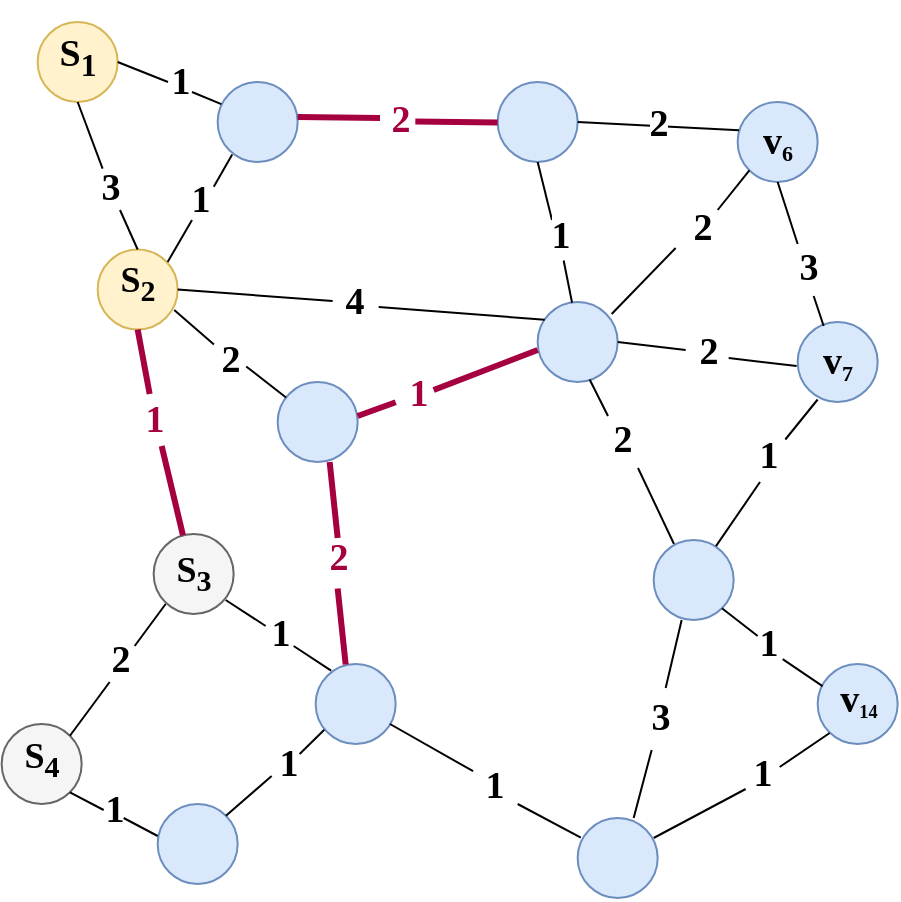 <mxfile version="21.5.0" type="github">
  <diagram name="第 1 页" id="j2yplrKJKtdQp9PI5hfO">
    <mxGraphModel dx="691" dy="385" grid="0" gridSize="10" guides="1" tooltips="1" connect="1" arrows="1" fold="1" page="0" pageScale="1" pageWidth="827" pageHeight="1169" math="0" shadow="0">
      <root>
        <mxCell id="0" />
        <mxCell id="1" parent="0" />
        <mxCell id="wmY2sJYsdxPil2rPHL7C-4" value="" style="ellipse;whiteSpace=wrap;html=1;aspect=fixed;fillColor=#dae8fc;strokeColor=#6c8ebf;" vertex="1" parent="1">
          <mxGeometry x="372.83" y="117" width="40" height="40" as="geometry" />
        </mxCell>
        <mxCell id="wmY2sJYsdxPil2rPHL7C-5" value="" style="ellipse;whiteSpace=wrap;html=1;aspect=fixed;fillColor=#dae8fc;strokeColor=#6c8ebf;" vertex="1" parent="1">
          <mxGeometry x="252.83" y="107" width="40" height="40" as="geometry" />
        </mxCell>
        <mxCell id="wmY2sJYsdxPil2rPHL7C-6" value="" style="ellipse;whiteSpace=wrap;html=1;aspect=fixed;fillColor=#DAE8FC;strokeColor=#6C8EBF;" vertex="1" parent="1">
          <mxGeometry x="402.83" y="227" width="40" height="40" as="geometry" />
        </mxCell>
        <mxCell id="wmY2sJYsdxPil2rPHL7C-7" value="" style="endArrow=none;html=1;rounded=0;entryX=0.5;entryY=1;entryDx=0;entryDy=0;fillColor=#0050ef;strokeColor=#000000;" edge="1" parent="1" target="wmY2sJYsdxPil2rPHL7C-5">
          <mxGeometry width="50" height="50" relative="1" as="geometry">
            <mxPoint x="280" y="176" as="sourcePoint" />
            <mxPoint x="252.83" y="267" as="targetPoint" />
          </mxGeometry>
        </mxCell>
        <mxCell id="wmY2sJYsdxPil2rPHL7C-8" value="" style="endArrow=none;html=1;rounded=0;entryX=0.017;entryY=0.354;entryDx=0;entryDy=0;entryPerimeter=0;exitX=1;exitY=0.5;exitDx=0;exitDy=0;fillColor=#0050ef;strokeColor=#000000;" edge="1" parent="1" source="wmY2sJYsdxPil2rPHL7C-5" target="wmY2sJYsdxPil2rPHL7C-4">
          <mxGeometry width="50" height="50" relative="1" as="geometry">
            <mxPoint x="292.83" y="117" as="sourcePoint" />
            <mxPoint x="362.83" y="127" as="targetPoint" />
          </mxGeometry>
        </mxCell>
        <mxCell id="wmY2sJYsdxPil2rPHL7C-9" value="2" style="edgeLabel;html=1;align=center;verticalAlign=middle;resizable=0;points=[];fontFamily=Comic Sans MS;fontSize=19;fontStyle=1" vertex="1" connectable="0" parent="wmY2sJYsdxPil2rPHL7C-8">
          <mxGeometry x="-0.282" y="-2" relative="1" as="geometry">
            <mxPoint x="11" y="-3" as="offset" />
          </mxGeometry>
        </mxCell>
        <mxCell id="wmY2sJYsdxPil2rPHL7C-10" value="" style="ellipse;whiteSpace=wrap;html=1;aspect=fixed;fillColor=#fff2cc;strokeColor=#d6b656;" vertex="1" parent="1">
          <mxGeometry x="22.83" y="77" width="40" height="40" as="geometry" />
        </mxCell>
        <mxCell id="wmY2sJYsdxPil2rPHL7C-11" value="" style="ellipse;whiteSpace=wrap;html=1;aspect=fixed;fillColor=#fff2cc;strokeColor=#d6b656;" vertex="1" parent="1">
          <mxGeometry x="52.83" y="190.75" width="40" height="40" as="geometry" />
        </mxCell>
        <mxCell id="wmY2sJYsdxPil2rPHL7C-12" value="" style="ellipse;whiteSpace=wrap;html=1;aspect=fixed;fillColor=#DAE8FC;strokeColor=#6C8EBF;" vertex="1" parent="1">
          <mxGeometry x="112.83" y="107" width="40" height="40" as="geometry" />
        </mxCell>
        <mxCell id="wmY2sJYsdxPil2rPHL7C-13" value="" style="ellipse;whiteSpace=wrap;html=1;aspect=fixed;fillColor=#DAE8FC;strokeColor=#6C8EBF;" vertex="1" parent="1">
          <mxGeometry x="142.83" y="257" width="40" height="40" as="geometry" />
        </mxCell>
        <mxCell id="wmY2sJYsdxPil2rPHL7C-14" value="" style="ellipse;whiteSpace=wrap;html=1;aspect=fixed;fillColor=#dae8fc;strokeColor=#6c8ebf;" vertex="1" parent="1">
          <mxGeometry x="272.83" y="217" width="40" height="40" as="geometry" />
        </mxCell>
        <mxCell id="wmY2sJYsdxPil2rPHL7C-16" value="" style="endArrow=none;html=1;rounded=0;entryX=0.957;entryY=0.757;entryDx=0;entryDy=0;entryPerimeter=0;" edge="1" parent="1" source="wmY2sJYsdxPil2rPHL7C-100" target="wmY2sJYsdxPil2rPHL7C-11">
          <mxGeometry width="50" height="50" relative="1" as="geometry">
            <mxPoint x="202.83" y="317" as="sourcePoint" />
            <mxPoint x="272.83" y="247" as="targetPoint" />
          </mxGeometry>
        </mxCell>
        <mxCell id="wmY2sJYsdxPil2rPHL7C-17" value="" style="endArrow=none;html=1;rounded=0;entryX=0.182;entryY=0.907;entryDx=0;entryDy=0;fillColor=#0050ef;strokeColor=#000000;exitX=0.886;exitY=0.077;exitDx=0;exitDy=0;exitPerimeter=0;entryPerimeter=0;" edge="1" parent="1" source="wmY2sJYsdxPil2rPHL7C-103" target="wmY2sJYsdxPil2rPHL7C-12">
          <mxGeometry width="50" height="50" relative="1" as="geometry">
            <mxPoint x="111" y="157" as="sourcePoint" />
            <mxPoint x="252.83" y="267" as="targetPoint" />
          </mxGeometry>
        </mxCell>
        <mxCell id="wmY2sJYsdxPil2rPHL7C-18" value="" style="endArrow=none;html=1;rounded=0;exitX=0.5;exitY=1;exitDx=0;exitDy=0;fillColor=#0050ef;strokeColor=#000000;entryX=0.253;entryY=-0.185;entryDx=0;entryDy=0;entryPerimeter=0;" edge="1" parent="1" source="wmY2sJYsdxPil2rPHL7C-10" target="wmY2sJYsdxPil2rPHL7C-101">
          <mxGeometry width="50" height="50" relative="1" as="geometry">
            <mxPoint x="202.83" y="317" as="sourcePoint" />
            <mxPoint x="56" y="154" as="targetPoint" />
          </mxGeometry>
        </mxCell>
        <mxCell id="wmY2sJYsdxPil2rPHL7C-19" value="" style="endArrow=none;html=1;rounded=0;exitX=1;exitY=0.5;exitDx=0;exitDy=0;fillColor=#0050ef;strokeColor=#000000;" edge="1" parent="1" source="wmY2sJYsdxPil2rPHL7C-10">
          <mxGeometry width="50" height="50" relative="1" as="geometry">
            <mxPoint x="202.83" y="317" as="sourcePoint" />
            <mxPoint x="88" y="107" as="targetPoint" />
          </mxGeometry>
        </mxCell>
        <mxCell id="wmY2sJYsdxPil2rPHL7C-20" value="" style="endArrow=none;html=1;rounded=0;entryX=1;entryY=0.5;entryDx=0;entryDy=0;" edge="1" parent="1" target="wmY2sJYsdxPil2rPHL7C-14">
          <mxGeometry width="50" height="50" relative="1" as="geometry">
            <mxPoint x="346.83" y="241" as="sourcePoint" />
            <mxPoint x="252.83" y="267" as="targetPoint" />
          </mxGeometry>
        </mxCell>
        <mxCell id="wmY2sJYsdxPil2rPHL7C-21" value="" style="endArrow=none;html=1;rounded=0;entryX=0.5;entryY=1;entryDx=0;entryDy=0;" edge="1" parent="1" target="wmY2sJYsdxPil2rPHL7C-4">
          <mxGeometry width="50" height="50" relative="1" as="geometry">
            <mxPoint x="402.83" y="188" as="sourcePoint" />
            <mxPoint x="252.83" y="267" as="targetPoint" />
          </mxGeometry>
        </mxCell>
        <mxCell id="wmY2sJYsdxPil2rPHL7C-22" value="" style="endArrow=none;html=1;rounded=0;entryX=0;entryY=1;entryDx=0;entryDy=0;" edge="1" parent="1" target="wmY2sJYsdxPil2rPHL7C-4">
          <mxGeometry width="50" height="50" relative="1" as="geometry">
            <mxPoint x="362.83" y="171" as="sourcePoint" />
            <mxPoint x="252.83" y="267" as="targetPoint" />
          </mxGeometry>
        </mxCell>
        <mxCell id="wmY2sJYsdxPil2rPHL7C-40" value="" style="ellipse;whiteSpace=wrap;html=1;aspect=fixed;fillColor=#DAE8FC;strokeColor=#6C8EBF;fontColor=#333333;" vertex="1" parent="1">
          <mxGeometry x="161.83" y="398" width="40" height="40" as="geometry" />
        </mxCell>
        <mxCell id="wmY2sJYsdxPil2rPHL7C-41" value="" style="ellipse;whiteSpace=wrap;html=1;aspect=fixed;fillColor=#f5f5f5;strokeColor=#666666;fontColor=#333333;" vertex="1" parent="1">
          <mxGeometry x="80.83" y="333" width="40" height="40" as="geometry" />
        </mxCell>
        <mxCell id="wmY2sJYsdxPil2rPHL7C-42" value="" style="ellipse;whiteSpace=wrap;html=1;aspect=fixed;fillColor=#DAE8FC;strokeColor=#6C8EBF;fontColor=#333333;gradientColor=none;" vertex="1" parent="1">
          <mxGeometry x="82.83" y="468" width="40" height="40" as="geometry" />
        </mxCell>
        <mxCell id="wmY2sJYsdxPil2rPHL7C-43" value="" style="ellipse;whiteSpace=wrap;html=1;aspect=fixed;fillColor=#f5f5f5;strokeColor=#666666;fontColor=#333333;" vertex="1" parent="1">
          <mxGeometry x="4.83" y="428" width="40" height="40" as="geometry" />
        </mxCell>
        <mxCell id="wmY2sJYsdxPil2rPHL7C-44" value="" style="endArrow=none;html=1;rounded=0;strokeWidth=3;fillColor=#d80073;strokeColor=#A50040;entryX=0.5;entryY=1;entryDx=0;entryDy=0;" edge="1" parent="1" target="wmY2sJYsdxPil2rPHL7C-11">
          <mxGeometry width="50" height="50" relative="1" as="geometry">
            <mxPoint x="78.83" y="263" as="sourcePoint" />
            <mxPoint x="61.83" y="247" as="targetPoint" />
          </mxGeometry>
        </mxCell>
        <mxCell id="wmY2sJYsdxPil2rPHL7C-45" value="" style="ellipse;whiteSpace=wrap;html=1;aspect=fixed;fillColor=#DAE8FC;strokeColor=#6C8EBF;" vertex="1" parent="1">
          <mxGeometry x="412.83" y="398" width="40" height="40" as="geometry" />
        </mxCell>
        <mxCell id="wmY2sJYsdxPil2rPHL7C-46" value="" style="ellipse;whiteSpace=wrap;html=1;aspect=fixed;fillColor=#DAE8FC;strokeColor=#6C8EBF;" vertex="1" parent="1">
          <mxGeometry x="330.83" y="336" width="40" height="40" as="geometry" />
        </mxCell>
        <mxCell id="wmY2sJYsdxPil2rPHL7C-47" value="" style="ellipse;whiteSpace=wrap;html=1;aspect=fixed;fillColor=#DAE8FC;strokeColor=#6C8EBF;" vertex="1" parent="1">
          <mxGeometry x="292.83" y="475" width="40" height="40" as="geometry" />
        </mxCell>
        <mxCell id="wmY2sJYsdxPil2rPHL7C-48" value="" style="endArrow=none;html=1;rounded=0;entryX=1;entryY=1;entryDx=0;entryDy=0;" edge="1" parent="1" target="wmY2sJYsdxPil2rPHL7C-43">
          <mxGeometry width="50" height="50" relative="1" as="geometry">
            <mxPoint x="55.83" y="471" as="sourcePoint" />
            <mxPoint x="-20.17" y="496" as="targetPoint" />
          </mxGeometry>
        </mxCell>
        <mxCell id="wmY2sJYsdxPil2rPHL7C-49" value="" style="endArrow=none;html=1;rounded=0;exitX=1;exitY=0;exitDx=0;exitDy=0;" edge="1" parent="1" source="wmY2sJYsdxPil2rPHL7C-43">
          <mxGeometry width="50" height="50" relative="1" as="geometry">
            <mxPoint x="92.83" y="498" as="sourcePoint" />
            <mxPoint x="58.83" y="407" as="targetPoint" />
          </mxGeometry>
        </mxCell>
        <mxCell id="wmY2sJYsdxPil2rPHL7C-50" value="&lt;h2 style=&quot;&quot;&gt;&lt;font style=&quot;font-size: 19px;&quot;&gt;v&lt;/font&gt;&lt;font style=&quot;font-size: 13.194px;&quot;&gt;&lt;sub&gt;6&lt;/sub&gt;&lt;/font&gt;&lt;/h2&gt;" style="text;html=1;strokeColor=none;fillColor=none;align=center;verticalAlign=middle;whiteSpace=wrap;rounded=0;fontFamily=Comic Sans MS;" vertex="1" parent="1">
          <mxGeometry x="382.83" y="128.25" width="20" height="17.5" as="geometry" />
        </mxCell>
        <mxCell id="wmY2sJYsdxPil2rPHL7C-52" value="&lt;font color=&quot;#a50040&quot; style=&quot;font-size: 19px;&quot; face=&quot;Comic Sans MS&quot;&gt;&lt;b&gt;1&lt;/b&gt;&lt;/font&gt;" style="text;html=1;strokeColor=none;fillColor=none;align=center;verticalAlign=middle;whiteSpace=wrap;rounded=0;" vertex="1" parent="1">
          <mxGeometry x="69.83" y="267" width="23" height="18" as="geometry" />
        </mxCell>
        <mxCell id="wmY2sJYsdxPil2rPHL7C-53" value="" style="endArrow=none;html=1;rounded=0;strokeWidth=3;fillColor=#d80073;strokeColor=#A50040;entryX=0.5;entryY=1;entryDx=0;entryDy=0;exitX=0.366;exitY=0.015;exitDx=0;exitDy=0;exitPerimeter=0;" edge="1" parent="1" source="wmY2sJYsdxPil2rPHL7C-41">
          <mxGeometry width="50" height="50" relative="1" as="geometry">
            <mxPoint x="90.83" y="321" as="sourcePoint" />
            <mxPoint x="84.83" y="289" as="targetPoint" />
          </mxGeometry>
        </mxCell>
        <mxCell id="wmY2sJYsdxPil2rPHL7C-54" value="" style="endArrow=none;html=1;rounded=0;strokeWidth=3;fillColor=#d80073;strokeColor=#A50040;entryX=0.5;entryY=1;entryDx=0;entryDy=0;" edge="1" parent="1">
          <mxGeometry width="50" height="50" relative="1" as="geometry">
            <mxPoint x="172.83" y="335" as="sourcePoint" />
            <mxPoint x="168.83" y="297" as="targetPoint" />
          </mxGeometry>
        </mxCell>
        <mxCell id="wmY2sJYsdxPil2rPHL7C-55" value="&lt;font color=&quot;#a50040&quot; style=&quot;font-size: 19px;&quot; face=&quot;Comic Sans MS&quot;&gt;&lt;b&gt;2&lt;/b&gt;&lt;/font&gt;" style="text;html=1;strokeColor=none;fillColor=none;align=center;verticalAlign=middle;whiteSpace=wrap;rounded=0;" vertex="1" parent="1">
          <mxGeometry x="161.83" y="336" width="23" height="18" as="geometry" />
        </mxCell>
        <mxCell id="wmY2sJYsdxPil2rPHL7C-56" style="edgeStyle=orthogonalEdgeStyle;rounded=0;orthogonalLoop=1;jettySize=auto;html=1;exitX=0.5;exitY=1;exitDx=0;exitDy=0;" edge="1" parent="1" source="wmY2sJYsdxPil2rPHL7C-55" target="wmY2sJYsdxPil2rPHL7C-55">
          <mxGeometry relative="1" as="geometry" />
        </mxCell>
        <mxCell id="wmY2sJYsdxPil2rPHL7C-57" value="" style="endArrow=none;html=1;rounded=0;strokeWidth=3;fillColor=#d80073;strokeColor=#A50040;entryX=0.5;entryY=1;entryDx=0;entryDy=0;" edge="1" parent="1">
          <mxGeometry width="50" height="50" relative="1" as="geometry">
            <mxPoint x="176.83" y="398.25" as="sourcePoint" />
            <mxPoint x="172.83" y="360.25" as="targetPoint" />
          </mxGeometry>
        </mxCell>
        <mxCell id="wmY2sJYsdxPil2rPHL7C-58" value="" style="endArrow=none;html=1;rounded=0;" edge="1" parent="1">
          <mxGeometry width="50" height="50" relative="1" as="geometry">
            <mxPoint x="136.83" y="379" as="sourcePoint" />
            <mxPoint x="116.83" y="366" as="targetPoint" />
          </mxGeometry>
        </mxCell>
        <mxCell id="wmY2sJYsdxPil2rPHL7C-59" value="&lt;font style=&quot;font-size: 19px;&quot; face=&quot;Comic Sans MS&quot;&gt;&lt;b&gt;4&lt;/b&gt;&lt;/font&gt;" style="text;html=1;strokeColor=none;fillColor=none;align=center;verticalAlign=middle;whiteSpace=wrap;rounded=0;fontColor=#000000;" vertex="1" parent="1">
          <mxGeometry x="170.33" y="207.5" width="23" height="18" as="geometry" />
        </mxCell>
        <mxCell id="wmY2sJYsdxPil2rPHL7C-61" value="&lt;font style=&quot;font-size: 19px;&quot; face=&quot;Comic Sans MS&quot;&gt;&lt;b&gt;2&lt;/b&gt;&lt;/font&gt;" style="text;html=1;strokeColor=none;fillColor=none;align=center;verticalAlign=middle;whiteSpace=wrap;rounded=0;fontColor=#000000;" vertex="1" parent="1">
          <mxGeometry x="304.33" y="277" width="23" height="18" as="geometry" />
        </mxCell>
        <mxCell id="wmY2sJYsdxPil2rPHL7C-63" value="&lt;font style=&quot;font-size: 19px;&quot; face=&quot;Comic Sans MS&quot;&gt;&lt;b&gt;1&lt;/b&gt;&lt;/font&gt;" style="text;html=1;strokeColor=none;fillColor=none;align=center;verticalAlign=middle;whiteSpace=wrap;rounded=0;fontColor=#000000;" vertex="1" parent="1">
          <mxGeometry x="376.83" y="285" width="23" height="18" as="geometry" />
        </mxCell>
        <mxCell id="wmY2sJYsdxPil2rPHL7C-66" value="&lt;font style=&quot;font-size: 19px;&quot; face=&quot;Comic Sans MS&quot;&gt;&lt;b&gt;1&lt;/b&gt;&lt;/font&gt;" style="text;html=1;strokeColor=none;fillColor=none;align=center;verticalAlign=middle;whiteSpace=wrap;rounded=0;fontColor=#000000;" vertex="1" parent="1">
          <mxGeometry x="239.83" y="450" width="23" height="18" as="geometry" />
        </mxCell>
        <mxCell id="wmY2sJYsdxPil2rPHL7C-69" value="&lt;font size=&quot;1&quot; face=&quot;Comic Sans MS&quot;&gt;&lt;b style=&quot;font-size: 19px;&quot;&gt;3&lt;/b&gt;&lt;/font&gt;" style="text;html=1;strokeColor=none;fillColor=none;align=center;verticalAlign=middle;whiteSpace=wrap;rounded=0;" vertex="1" parent="1">
          <mxGeometry x="325.83" y="418" width="17" height="14.5" as="geometry" />
        </mxCell>
        <mxCell id="wmY2sJYsdxPil2rPHL7C-70" value="" style="endArrow=none;html=1;rounded=0;" edge="1" parent="1">
          <mxGeometry width="50" height="50" relative="1" as="geometry">
            <mxPoint x="336.83" y="410" as="sourcePoint" />
            <mxPoint x="344.83" y="376" as="targetPoint" />
          </mxGeometry>
        </mxCell>
        <mxCell id="wmY2sJYsdxPil2rPHL7C-71" value="" style="endArrow=none;html=1;rounded=0;" edge="1" parent="1">
          <mxGeometry width="50" height="50" relative="1" as="geometry">
            <mxPoint x="320.83" y="475" as="sourcePoint" />
            <mxPoint x="329.83" y="441" as="targetPoint" />
          </mxGeometry>
        </mxCell>
        <mxCell id="wmY2sJYsdxPil2rPHL7C-72" value="" style="endArrow=none;html=1;rounded=0;entryX=1;entryY=1;entryDx=0;entryDy=0;" edge="1" parent="1" target="wmY2sJYsdxPil2rPHL7C-46">
          <mxGeometry width="50" height="50" relative="1" as="geometry">
            <mxPoint x="382.83" y="384" as="sourcePoint" />
            <mxPoint x="355.83" y="384" as="targetPoint" />
          </mxGeometry>
        </mxCell>
        <mxCell id="wmY2sJYsdxPil2rPHL7C-74" value="&lt;font size=&quot;1&quot; face=&quot;Comic Sans MS&quot;&gt;&lt;b style=&quot;font-size: 19px;&quot;&gt;1&lt;/b&gt;&lt;/font&gt;" style="text;html=1;strokeColor=none;fillColor=none;align=center;verticalAlign=middle;whiteSpace=wrap;rounded=0;" vertex="1" parent="1">
          <mxGeometry x="379.83" y="381" width="17" height="14.5" as="geometry" />
        </mxCell>
        <mxCell id="wmY2sJYsdxPil2rPHL7C-75" value="" style="endArrow=none;html=1;rounded=0;entryX=0.913;entryY=1.004;entryDx=0;entryDy=0;entryPerimeter=0;exitX=0.061;exitY=0.277;exitDx=0;exitDy=0;exitPerimeter=0;" edge="1" parent="1" source="wmY2sJYsdxPil2rPHL7C-45" target="wmY2sJYsdxPil2rPHL7C-74">
          <mxGeometry width="50" height="50" relative="1" as="geometry">
            <mxPoint x="412.83" y="412" as="sourcePoint" />
            <mxPoint x="396.83" y="398" as="targetPoint" />
          </mxGeometry>
        </mxCell>
        <mxCell id="wmY2sJYsdxPil2rPHL7C-77" value="&lt;h2 style=&quot;&quot;&gt;&lt;font style=&quot;font-size: 19px;&quot;&gt;v&lt;/font&gt;&lt;font style=&quot;font-size: 10.995px;&quot;&gt;&lt;sub&gt;14&lt;/sub&gt;&lt;/font&gt;&lt;/h2&gt;" style="text;html=1;strokeColor=none;fillColor=none;align=center;verticalAlign=middle;whiteSpace=wrap;rounded=0;fontFamily=Comic Sans MS;" vertex="1" parent="1">
          <mxGeometry x="422.58" y="406.5" width="20.5" height="18" as="geometry" />
        </mxCell>
        <mxCell id="wmY2sJYsdxPil2rPHL7C-78" value="&lt;font size=&quot;1&quot; face=&quot;Comic Sans MS&quot;&gt;&lt;b style=&quot;font-size: 19px;&quot;&gt;2&lt;/b&gt;&lt;/font&gt;" style="text;html=1;strokeColor=none;fillColor=none;align=center;verticalAlign=middle;whiteSpace=wrap;rounded=0;" vertex="1" parent="1">
          <mxGeometry x="55.83" y="389" width="17" height="14.5" as="geometry" />
        </mxCell>
        <mxCell id="wmY2sJYsdxPil2rPHL7C-79" value="" style="endArrow=none;html=1;rounded=0;exitX=1;exitY=0;exitDx=0;exitDy=0;" edge="1" parent="1">
          <mxGeometry width="50" height="50" relative="1" as="geometry">
            <mxPoint x="71.33" y="389" as="sourcePoint" />
            <mxPoint x="86.83" y="368" as="targetPoint" />
          </mxGeometry>
        </mxCell>
        <mxCell id="wmY2sJYsdxPil2rPHL7C-80" value="&lt;font size=&quot;1&quot; face=&quot;Comic Sans MS&quot;&gt;&lt;b style=&quot;font-size: 19px;&quot;&gt;1&lt;/b&gt;&lt;/font&gt;" style="text;html=1;strokeColor=none;fillColor=none;align=center;verticalAlign=middle;whiteSpace=wrap;rounded=0;" vertex="1" parent="1">
          <mxGeometry x="135.83" y="376" width="17" height="14.5" as="geometry" />
        </mxCell>
        <mxCell id="wmY2sJYsdxPil2rPHL7C-81" value="" style="endArrow=none;html=1;rounded=0;exitX=0.193;exitY=0.083;exitDx=0;exitDy=0;exitPerimeter=0;" edge="1" parent="1" source="wmY2sJYsdxPil2rPHL7C-40">
          <mxGeometry width="50" height="50" relative="1" as="geometry">
            <mxPoint x="170.83" y="402" as="sourcePoint" />
            <mxPoint x="150.83" y="389" as="targetPoint" />
          </mxGeometry>
        </mxCell>
        <mxCell id="wmY2sJYsdxPil2rPHL7C-82" value="&lt;font size=&quot;1&quot; face=&quot;Comic Sans MS&quot;&gt;&lt;b style=&quot;font-size: 19px;&quot;&gt;1&lt;/b&gt;&lt;/font&gt;" style="text;html=1;strokeColor=none;fillColor=none;align=center;verticalAlign=middle;whiteSpace=wrap;rounded=0;" vertex="1" parent="1">
          <mxGeometry x="52.83" y="464" width="17" height="14.5" as="geometry" />
        </mxCell>
        <mxCell id="wmY2sJYsdxPil2rPHL7C-83" value="" style="endArrow=none;html=1;rounded=0;entryX=1;entryY=1;entryDx=0;entryDy=0;" edge="1" parent="1">
          <mxGeometry width="50" height="50" relative="1" as="geometry">
            <mxPoint x="82.83" y="484" as="sourcePoint" />
            <mxPoint x="65.83" y="475" as="targetPoint" />
          </mxGeometry>
        </mxCell>
        <mxCell id="wmY2sJYsdxPil2rPHL7C-84" value="&lt;font size=&quot;1&quot; face=&quot;Comic Sans MS&quot;&gt;&lt;b style=&quot;font-size: 19px;&quot;&gt;1&lt;/b&gt;&lt;/font&gt;" style="text;html=1;strokeColor=none;fillColor=none;align=center;verticalAlign=middle;whiteSpace=wrap;rounded=0;" vertex="1" parent="1">
          <mxGeometry x="376.83" y="446" width="17" height="14.5" as="geometry" />
        </mxCell>
        <mxCell id="wmY2sJYsdxPil2rPHL7C-85" value="" style="endArrow=none;html=1;rounded=0;" edge="1" parent="1">
          <mxGeometry width="50" height="50" relative="1" as="geometry">
            <mxPoint x="393.83" y="449.5" as="sourcePoint" />
            <mxPoint x="418.83" y="432.5" as="targetPoint" />
          </mxGeometry>
        </mxCell>
        <mxCell id="wmY2sJYsdxPil2rPHL7C-86" value="" style="endArrow=none;html=1;rounded=0;entryX=0;entryY=1;entryDx=0;entryDy=0;" edge="1" parent="1" target="wmY2sJYsdxPil2rPHL7C-84">
          <mxGeometry width="50" height="50" relative="1" as="geometry">
            <mxPoint x="330.83" y="485" as="sourcePoint" />
            <mxPoint x="355.83" y="468" as="targetPoint" />
          </mxGeometry>
        </mxCell>
        <mxCell id="wmY2sJYsdxPil2rPHL7C-87" value="&lt;font size=&quot;1&quot; face=&quot;Comic Sans MS&quot;&gt;&lt;b style=&quot;font-size: 19px;&quot;&gt;1&lt;/b&gt;&lt;/font&gt;" style="text;html=1;strokeColor=none;fillColor=none;align=center;verticalAlign=middle;whiteSpace=wrap;rounded=0;" vertex="1" parent="1">
          <mxGeometry x="139.83" y="440.5" width="17" height="14.5" as="geometry" />
        </mxCell>
        <mxCell id="wmY2sJYsdxPil2rPHL7C-88" value="" style="endArrow=none;html=1;rounded=0;entryX=0.108;entryY=0.821;entryDx=0;entryDy=0;entryPerimeter=0;" edge="1" parent="1" target="wmY2sJYsdxPil2rPHL7C-40">
          <mxGeometry width="50" height="50" relative="1" as="geometry">
            <mxPoint x="153.83" y="443" as="sourcePoint" />
            <mxPoint x="120.83" y="426.25" as="targetPoint" />
          </mxGeometry>
        </mxCell>
        <mxCell id="wmY2sJYsdxPil2rPHL7C-89" value="" style="endArrow=none;html=1;rounded=0;exitX=1;exitY=0;exitDx=0;exitDy=0;" edge="1" parent="1" source="wmY2sJYsdxPil2rPHL7C-42">
          <mxGeometry width="50" height="50" relative="1" as="geometry">
            <mxPoint x="120.83" y="478" as="sourcePoint" />
            <mxPoint x="139.83" y="454" as="targetPoint" />
          </mxGeometry>
        </mxCell>
        <mxCell id="wmY2sJYsdxPil2rPHL7C-90" value="&lt;font color=&quot;#a50040&quot; style=&quot;font-size: 19px;&quot; face=&quot;Comic Sans MS&quot;&gt;&lt;b&gt;1&lt;/b&gt;&lt;/font&gt;" style="text;html=1;strokeColor=none;fillColor=none;align=center;verticalAlign=middle;whiteSpace=wrap;rounded=0;" vertex="1" parent="1">
          <mxGeometry x="201.83" y="254" width="23" height="18" as="geometry" />
        </mxCell>
        <mxCell id="wmY2sJYsdxPil2rPHL7C-91" value="" style="endArrow=none;html=1;rounded=0;strokeWidth=3;fillColor=#d80073;strokeColor=#A50040;entryX=0.181;entryY=0.874;entryDx=0;entryDy=0;entryPerimeter=0;" edge="1" parent="1">
          <mxGeometry width="50" height="50" relative="1" as="geometry">
            <mxPoint x="220.83" y="261" as="sourcePoint" />
            <mxPoint x="272.83" y="241" as="targetPoint" />
          </mxGeometry>
        </mxCell>
        <mxCell id="wmY2sJYsdxPil2rPHL7C-92" value="" style="endArrow=none;html=1;rounded=0;strokeWidth=3;fillColor=#d80073;strokeColor=#A50040;" edge="1" parent="1" target="wmY2sJYsdxPil2rPHL7C-90">
          <mxGeometry width="50" height="50" relative="1" as="geometry">
            <mxPoint x="182.83" y="274" as="sourcePoint" />
            <mxPoint x="227.83" y="257" as="targetPoint" />
          </mxGeometry>
        </mxCell>
        <mxCell id="wmY2sJYsdxPil2rPHL7C-93" value="&lt;font size=&quot;1&quot; face=&quot;Comic Sans MS&quot;&gt;&lt;b style=&quot;font-size: 19px;&quot;&gt;3&lt;/b&gt;&lt;/font&gt;" style="text;html=1;strokeColor=none;fillColor=none;align=center;verticalAlign=middle;whiteSpace=wrap;rounded=0;" vertex="1" parent="1">
          <mxGeometry x="399.83" y="193" width="17" height="14.5" as="geometry" />
        </mxCell>
        <mxCell id="wmY2sJYsdxPil2rPHL7C-94" value="" style="endArrow=none;html=1;rounded=0;entryX=0.5;entryY=1;entryDx=0;entryDy=0;" edge="1" parent="1">
          <mxGeometry width="50" height="50" relative="1" as="geometry">
            <mxPoint x="415.83" y="229" as="sourcePoint" />
            <mxPoint x="410.83" y="214" as="targetPoint" />
          </mxGeometry>
        </mxCell>
        <mxCell id="wmY2sJYsdxPil2rPHL7C-95" value="&lt;font size=&quot;1&quot; face=&quot;Comic Sans MS&quot;&gt;&lt;b style=&quot;font-size: 19px;&quot;&gt;2&lt;/b&gt;&lt;/font&gt;" style="text;html=1;strokeColor=none;fillColor=none;align=center;verticalAlign=middle;whiteSpace=wrap;rounded=0;" vertex="1" parent="1">
          <mxGeometry x="346.83" y="172.75" width="17" height="14.5" as="geometry" />
        </mxCell>
        <mxCell id="wmY2sJYsdxPil2rPHL7C-96" value="" style="endArrow=none;html=1;rounded=0;" edge="1" parent="1">
          <mxGeometry width="50" height="50" relative="1" as="geometry">
            <mxPoint x="309.83" y="223" as="sourcePoint" />
            <mxPoint x="341.83" y="190" as="targetPoint" />
          </mxGeometry>
        </mxCell>
        <mxCell id="wmY2sJYsdxPil2rPHL7C-97" value="&lt;font size=&quot;1&quot; face=&quot;Comic Sans MS&quot;&gt;&lt;b style=&quot;font-size: 19px;&quot;&gt;2&lt;/b&gt;&lt;/font&gt;" style="text;html=1;strokeColor=none;fillColor=none;align=center;verticalAlign=middle;whiteSpace=wrap;rounded=0;" vertex="1" parent="1">
          <mxGeometry x="349.83" y="235" width="17" height="14.5" as="geometry" />
        </mxCell>
        <mxCell id="wmY2sJYsdxPil2rPHL7C-98" value="" style="endArrow=none;html=1;rounded=0;entryX=1;entryY=0.5;entryDx=0;entryDy=0;" edge="1" parent="1">
          <mxGeometry width="50" height="50" relative="1" as="geometry">
            <mxPoint x="402.33" y="249" as="sourcePoint" />
            <mxPoint x="368.33" y="245" as="targetPoint" />
          </mxGeometry>
        </mxCell>
        <mxCell id="wmY2sJYsdxPil2rPHL7C-99" value="" style="endArrow=none;html=1;rounded=0;entryX=0.957;entryY=0.757;entryDx=0;entryDy=0;entryPerimeter=0;" edge="1" parent="1" source="wmY2sJYsdxPil2rPHL7C-13" target="wmY2sJYsdxPil2rPHL7C-100">
          <mxGeometry width="50" height="50" relative="1" as="geometry">
            <mxPoint x="147" y="265" as="sourcePoint" />
            <mxPoint x="91" y="221" as="targetPoint" />
          </mxGeometry>
        </mxCell>
        <mxCell id="wmY2sJYsdxPil2rPHL7C-100" value="&lt;font size=&quot;1&quot; face=&quot;Comic Sans MS&quot;&gt;&lt;b style=&quot;font-size: 19px;&quot;&gt;2&lt;/b&gt;&lt;/font&gt;" style="text;html=1;strokeColor=none;fillColor=none;align=center;verticalAlign=middle;whiteSpace=wrap;rounded=0;" vertex="1" parent="1">
          <mxGeometry x="110.83" y="238.25" width="17" height="14.5" as="geometry" />
        </mxCell>
        <mxCell id="wmY2sJYsdxPil2rPHL7C-101" value="&lt;font size=&quot;1&quot; face=&quot;Comic Sans MS&quot;&gt;&lt;b style=&quot;font-size: 19px;&quot;&gt;3&lt;/b&gt;&lt;/font&gt;" style="text;html=1;strokeColor=none;fillColor=none;align=center;verticalAlign=middle;whiteSpace=wrap;rounded=0;" vertex="1" parent="1">
          <mxGeometry x="51.0" y="153" width="17" height="14.5" as="geometry" />
        </mxCell>
        <mxCell id="wmY2sJYsdxPil2rPHL7C-102" value="" style="endArrow=none;html=1;rounded=0;fillColor=#0050ef;strokeColor=#000000;entryX=0.5;entryY=0;entryDx=0;entryDy=0;" edge="1" parent="1" target="wmY2sJYsdxPil2rPHL7C-11">
          <mxGeometry width="50" height="50" relative="1" as="geometry">
            <mxPoint x="64" y="171" as="sourcePoint" />
            <mxPoint x="75.83" y="205" as="targetPoint" />
          </mxGeometry>
        </mxCell>
        <mxCell id="wmY2sJYsdxPil2rPHL7C-103" value="&lt;font size=&quot;1&quot; face=&quot;Comic Sans MS&quot;&gt;&lt;b style=&quot;font-size: 19px;&quot;&gt;1&lt;/b&gt;&lt;/font&gt;" style="text;html=1;strokeColor=none;fillColor=none;align=center;verticalAlign=middle;whiteSpace=wrap;rounded=0;" vertex="1" parent="1">
          <mxGeometry x="95.83" y="158.25" width="17" height="14.5" as="geometry" />
        </mxCell>
        <mxCell id="wmY2sJYsdxPil2rPHL7C-104" value="" style="endArrow=none;html=1;rounded=0;fillColor=#0050ef;strokeColor=#000000;" edge="1" parent="1">
          <mxGeometry width="50" height="50" relative="1" as="geometry">
            <mxPoint x="87.83" y="197" as="sourcePoint" />
            <mxPoint x="100" y="176" as="targetPoint" />
          </mxGeometry>
        </mxCell>
        <mxCell id="wmY2sJYsdxPil2rPHL7C-105" value="" style="endArrow=none;html=1;rounded=0;exitX=1;exitY=0.5;exitDx=0;exitDy=0;strokeWidth=3;fillColor=#d80073;strokeColor=#A50040;" edge="1" parent="1">
          <mxGeometry width="50" height="50" relative="1" as="geometry">
            <mxPoint x="152.83" y="124.5" as="sourcePoint" />
            <mxPoint x="194" y="125" as="targetPoint" />
          </mxGeometry>
        </mxCell>
        <mxCell id="wmY2sJYsdxPil2rPHL7C-106" value="&lt;font color=&quot;#a50040&quot; style=&quot;font-size: 19px;&quot; face=&quot;Comic Sans MS&quot;&gt;&lt;b&gt;2&lt;/b&gt;&lt;/font&gt;" style="text;html=1;strokeColor=none;fillColor=none;align=center;verticalAlign=middle;whiteSpace=wrap;rounded=0;" vertex="1" parent="1">
          <mxGeometry x="192.83" y="116.5" width="23" height="18" as="geometry" />
        </mxCell>
        <mxCell id="wmY2sJYsdxPil2rPHL7C-107" value="" style="endArrow=none;html=1;rounded=0;exitX=1;exitY=0.5;exitDx=0;exitDy=0;strokeWidth=3;fillColor=#d80073;strokeColor=#A50040;" edge="1" parent="1">
          <mxGeometry width="50" height="50" relative="1" as="geometry">
            <mxPoint x="211.66" y="126.75" as="sourcePoint" />
            <mxPoint x="252.83" y="127.25" as="targetPoint" />
          </mxGeometry>
        </mxCell>
        <mxCell id="wmY2sJYsdxPil2rPHL7C-108" value="1" style="edgeLabel;html=1;align=center;verticalAlign=middle;resizable=0;points=[];fontFamily=Comic Sans MS;fontSize=19;fontStyle=1" vertex="1" connectable="0" parent="1">
          <mxGeometry x="324.835" y="136.999" as="geometry">
            <mxPoint x="-41" y="47" as="offset" />
          </mxGeometry>
        </mxCell>
        <mxCell id="wmY2sJYsdxPil2rPHL7C-109" value="" style="endArrow=none;html=1;rounded=0;entryX=0.5;entryY=1;entryDx=0;entryDy=0;fillColor=#0050ef;strokeColor=#000000;exitX=0.43;exitY=0.009;exitDx=0;exitDy=0;exitPerimeter=0;" edge="1" parent="1" source="wmY2sJYsdxPil2rPHL7C-14">
          <mxGeometry width="50" height="50" relative="1" as="geometry">
            <mxPoint x="292.83" y="225.25" as="sourcePoint" />
            <mxPoint x="285.83" y="196.25" as="targetPoint" />
          </mxGeometry>
        </mxCell>
        <mxCell id="wmY2sJYsdxPil2rPHL7C-110" value="&lt;font size=&quot;1&quot; face=&quot;Comic Sans MS&quot;&gt;&lt;b style=&quot;font-size: 19px;&quot;&gt;1&lt;/b&gt;&lt;/font&gt;" style="text;html=1;strokeColor=none;fillColor=none;align=center;verticalAlign=middle;whiteSpace=wrap;rounded=0;" vertex="1" parent="1">
          <mxGeometry x="86.0" y="100" width="17" height="14.5" as="geometry" />
        </mxCell>
        <mxCell id="wmY2sJYsdxPil2rPHL7C-111" value="" style="endArrow=none;html=1;rounded=0;exitX=1;exitY=0.5;exitDx=0;exitDy=0;fillColor=#0050ef;strokeColor=#000000;entryX=0.046;entryY=0.276;entryDx=0;entryDy=0;entryPerimeter=0;" edge="1" parent="1" target="wmY2sJYsdxPil2rPHL7C-12">
          <mxGeometry width="50" height="50" relative="1" as="geometry">
            <mxPoint x="100" y="112" as="sourcePoint" />
            <mxPoint x="125" y="122" as="targetPoint" />
          </mxGeometry>
        </mxCell>
        <mxCell id="wmY2sJYsdxPil2rPHL7C-115" value="&lt;h2 style=&quot;border-color: var(--border-color);&quot;&gt;S&lt;sub style=&quot;border-color: var(--border-color);&quot;&gt;2&lt;/sub&gt;&lt;/h2&gt;" style="text;html=1;strokeColor=none;fillColor=none;align=center;verticalAlign=middle;whiteSpace=wrap;rounded=0;fontFamily=Comic Sans MS;" vertex="1" parent="1">
          <mxGeometry x="62.83" y="199.5" width="20" height="17.5" as="geometry" />
        </mxCell>
        <mxCell id="wmY2sJYsdxPil2rPHL7C-116" value="&lt;h2 style=&quot;&quot;&gt;&lt;span style=&quot;font-size: 19px;&quot;&gt;S&lt;sub&gt;1&lt;/sub&gt;&lt;/span&gt;&lt;/h2&gt;" style="text;html=1;strokeColor=none;fillColor=none;align=center;verticalAlign=middle;whiteSpace=wrap;rounded=0;fontFamily=Comic Sans MS;" vertex="1" parent="1">
          <mxGeometry x="32.83" y="86" width="20" height="17.5" as="geometry" />
        </mxCell>
        <mxCell id="wmY2sJYsdxPil2rPHL7C-119" value="&lt;h2 style=&quot;&quot;&gt;&lt;font style=&quot;font-size: 19px;&quot;&gt;v&lt;/font&gt;&lt;font style=&quot;font-size: 13.194px;&quot;&gt;&lt;sub&gt;7&lt;/sub&gt;&lt;/font&gt;&lt;/h2&gt;" style="text;html=1;strokeColor=none;fillColor=none;align=center;verticalAlign=middle;whiteSpace=wrap;rounded=0;fontFamily=Comic Sans MS;" vertex="1" parent="1">
          <mxGeometry x="412.83" y="238.25" width="20" height="17.5" as="geometry" />
        </mxCell>
        <mxCell id="wmY2sJYsdxPil2rPHL7C-120" value="&lt;h2 style=&quot;border-color: var(--border-color);&quot;&gt;S&lt;sub style=&quot;border-color: var(--border-color);&quot;&gt;3&lt;/sub&gt;&lt;/h2&gt;" style="text;html=1;strokeColor=none;fillColor=none;align=center;verticalAlign=middle;whiteSpace=wrap;rounded=0;fontFamily=Comic Sans MS;" vertex="1" parent="1">
          <mxGeometry x="90.83" y="344.25" width="20" height="17.5" as="geometry" />
        </mxCell>
        <mxCell id="wmY2sJYsdxPil2rPHL7C-121" value="&lt;h2 style=&quot;border-color: var(--border-color);&quot;&gt;S&lt;sub style=&quot;border-color: var(--border-color);&quot;&gt;4&lt;/sub&gt;&lt;/h2&gt;" style="text;html=1;strokeColor=none;fillColor=none;align=center;verticalAlign=middle;whiteSpace=wrap;rounded=0;fontFamily=Comic Sans MS;" vertex="1" parent="1">
          <mxGeometry x="14.83" y="437.5" width="20" height="17.5" as="geometry" />
        </mxCell>
        <mxCell id="wmY2sJYsdxPil2rPHL7C-126" value="" style="endArrow=none;html=1;rounded=0;exitX=0.032;exitY=0.09;exitDx=0;exitDy=0;exitPerimeter=0;" edge="1" parent="1" source="wmY2sJYsdxPil2rPHL7C-66">
          <mxGeometry width="50" height="50" relative="1" as="geometry">
            <mxPoint x="239" y="451" as="sourcePoint" />
            <mxPoint x="199" y="428" as="targetPoint" />
          </mxGeometry>
        </mxCell>
        <mxCell id="wmY2sJYsdxPil2rPHL7C-127" value="" style="endArrow=none;html=1;rounded=0;exitX=0.04;exitY=0.246;exitDx=0;exitDy=0;exitPerimeter=0;" edge="1" parent="1" source="wmY2sJYsdxPil2rPHL7C-47">
          <mxGeometry width="50" height="50" relative="1" as="geometry">
            <mxPoint x="304.83" y="492" as="sourcePoint" />
            <mxPoint x="262.83" y="468" as="targetPoint" />
          </mxGeometry>
        </mxCell>
        <mxCell id="wmY2sJYsdxPil2rPHL7C-128" value="" style="endArrow=none;html=1;rounded=0;" edge="1" parent="1">
          <mxGeometry width="50" height="50" relative="1" as="geometry">
            <mxPoint x="308" y="274" as="sourcePoint" />
            <mxPoint x="298.83" y="255.75" as="targetPoint" />
          </mxGeometry>
        </mxCell>
        <mxCell id="wmY2sJYsdxPil2rPHL7C-129" value="" style="endArrow=none;html=1;rounded=0;" edge="1" parent="1">
          <mxGeometry width="50" height="50" relative="1" as="geometry">
            <mxPoint x="341" y="338" as="sourcePoint" />
            <mxPoint x="323" y="300" as="targetPoint" />
          </mxGeometry>
        </mxCell>
        <mxCell id="wmY2sJYsdxPil2rPHL7C-130" value="" style="endArrow=none;html=1;rounded=0;entryX=0;entryY=1;entryDx=0;entryDy=0;" edge="1" parent="1">
          <mxGeometry width="50" height="50" relative="1" as="geometry">
            <mxPoint x="396.66" y="285.75" as="sourcePoint" />
            <mxPoint x="412.83" y="265.75" as="targetPoint" />
          </mxGeometry>
        </mxCell>
        <mxCell id="wmY2sJYsdxPil2rPHL7C-131" value="" style="endArrow=none;html=1;rounded=0;entryX=0.312;entryY=1.222;entryDx=0;entryDy=0;entryPerimeter=0;exitX=0.779;exitY=0.077;exitDx=0;exitDy=0;exitPerimeter=0;" edge="1" parent="1" source="wmY2sJYsdxPil2rPHL7C-46" target="wmY2sJYsdxPil2rPHL7C-63">
          <mxGeometry width="50" height="50" relative="1" as="geometry">
            <mxPoint x="364" y="338" as="sourcePoint" />
            <mxPoint x="377" y="320" as="targetPoint" />
          </mxGeometry>
        </mxCell>
        <mxCell id="wmY2sJYsdxPil2rPHL7C-133" value="" style="endArrow=none;html=1;rounded=0;exitX=1;exitY=0.5;exitDx=0;exitDy=0;entryX=0;entryY=0.5;entryDx=0;entryDy=0;" edge="1" parent="1" source="wmY2sJYsdxPil2rPHL7C-11" target="wmY2sJYsdxPil2rPHL7C-59">
          <mxGeometry width="50" height="50" relative="1" as="geometry">
            <mxPoint x="135.83" y="207.5" as="sourcePoint" />
            <mxPoint x="143.83" y="173.5" as="targetPoint" />
          </mxGeometry>
        </mxCell>
        <mxCell id="wmY2sJYsdxPil2rPHL7C-136" value="" style="endArrow=none;html=1;rounded=0;exitX=1;exitY=0.5;exitDx=0;exitDy=0;entryX=0.088;entryY=0.222;entryDx=0;entryDy=0;entryPerimeter=0;" edge="1" parent="1" target="wmY2sJYsdxPil2rPHL7C-14">
          <mxGeometry width="50" height="50" relative="1" as="geometry">
            <mxPoint x="193.33" y="219.5" as="sourcePoint" />
            <mxPoint x="270.33" y="225.5" as="targetPoint" />
          </mxGeometry>
        </mxCell>
      </root>
    </mxGraphModel>
  </diagram>
</mxfile>
